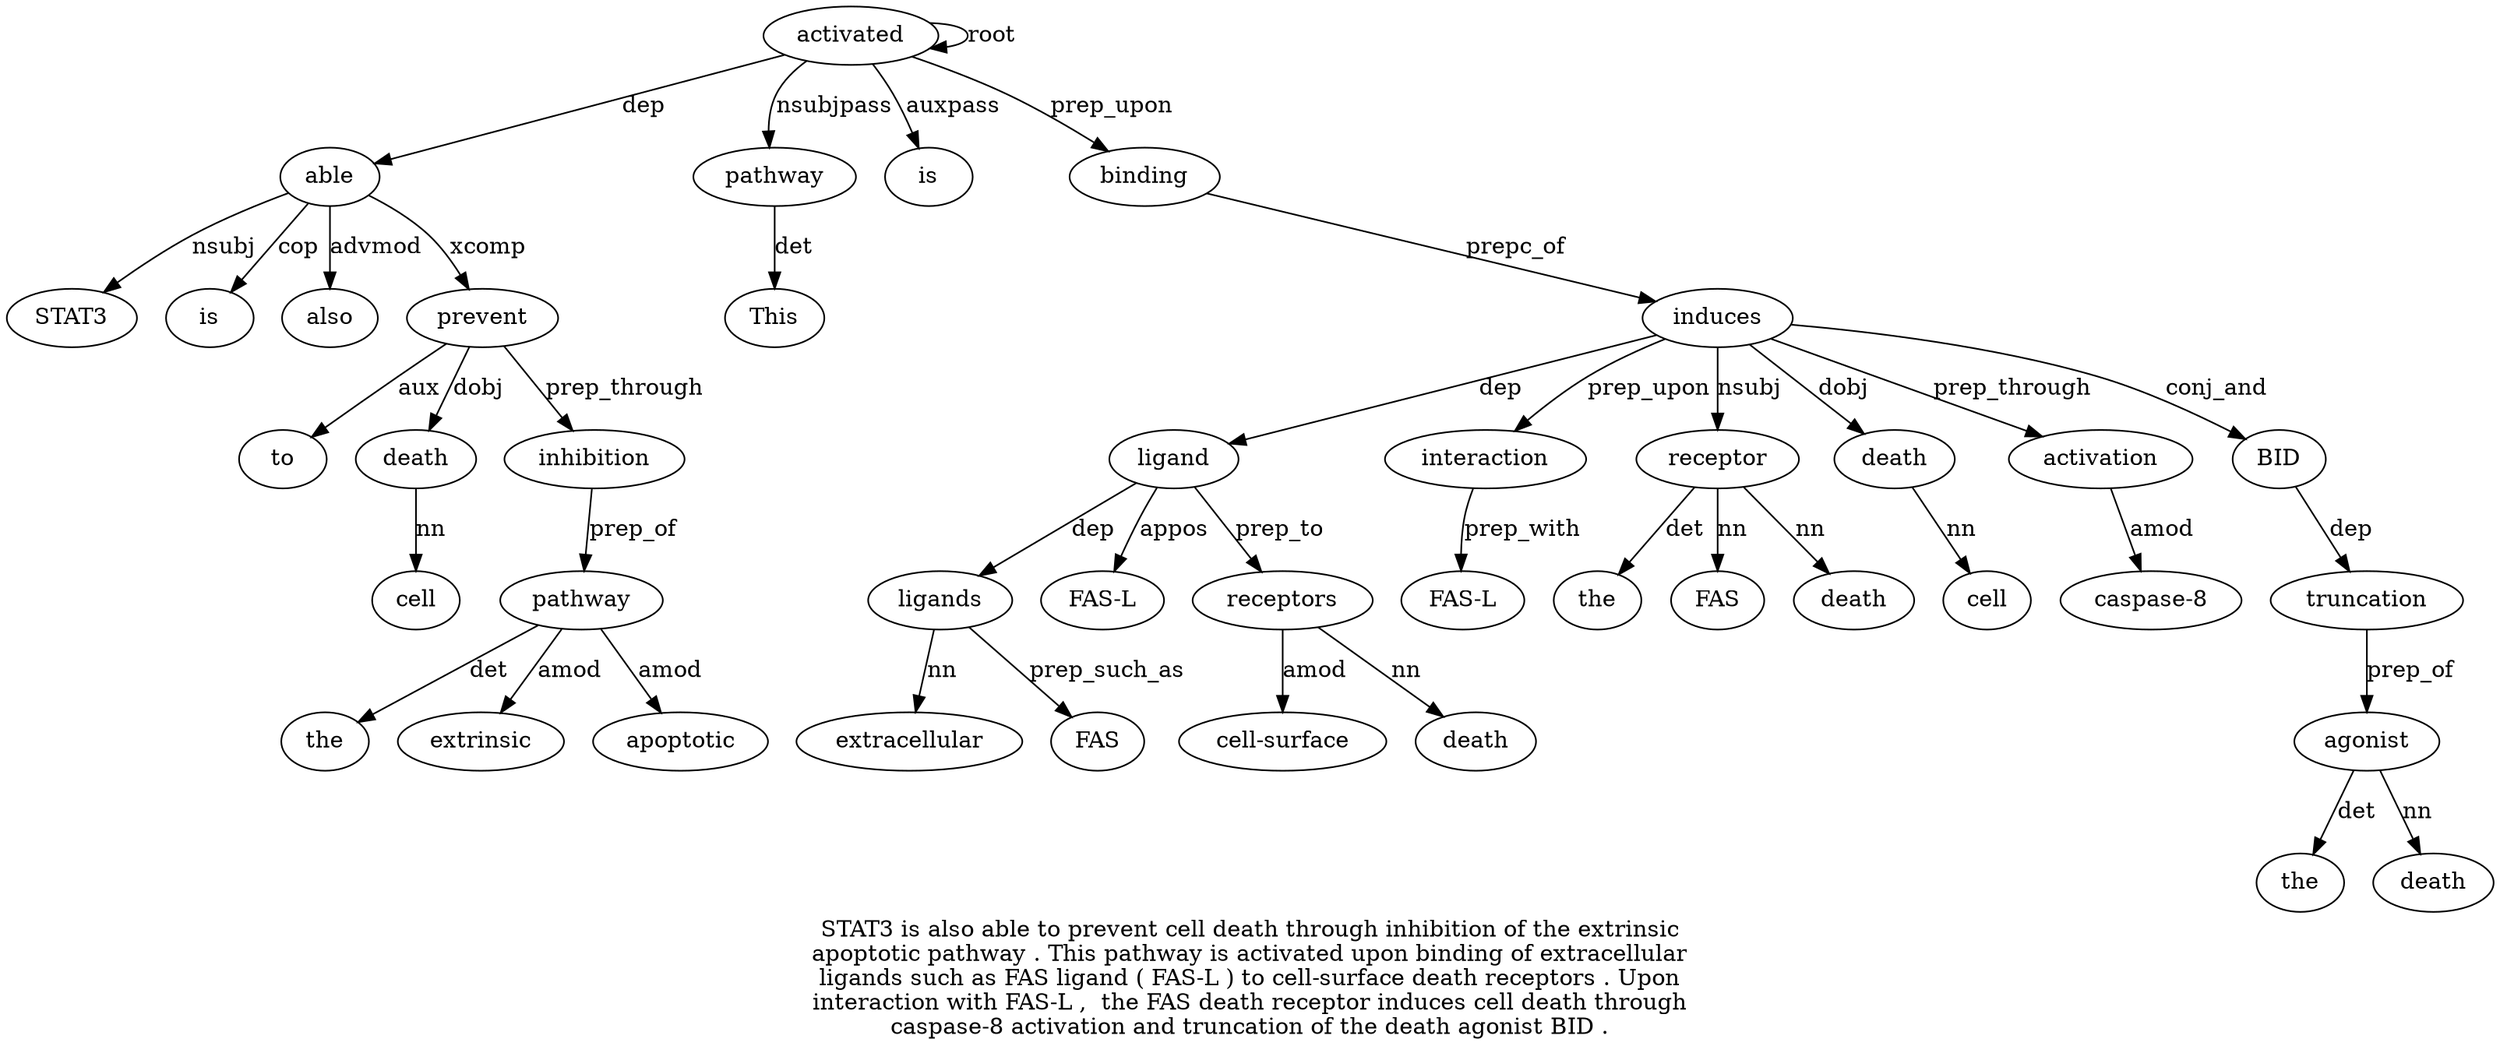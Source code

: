 digraph "STAT3 is also able to prevent cell death through inhibition of the extrinsic apoptotic pathway . This pathway is activated upon binding of extracellular ligands such as FAS ligand ( FAS-L ) to cell-surface death receptors . Upon interaction with FAS-L ,  the FAS death receptor induces cell death through caspase-8 activation and truncation of the death agonist BID ." {
label="STAT3 is also able to prevent cell death through inhibition of the extrinsic
apoptotic pathway . This pathway is activated upon binding of extracellular
ligands such as FAS ligand ( FAS-L ) to cell-surface death receptors . Upon
interaction with FAS-L ,  the FAS death receptor induces cell death through
caspase-8 activation and truncation of the death agonist BID .";
able4 [style=filled, fillcolor=white, label=able];
STAT31 [style=filled, fillcolor=white, label=STAT3];
able4 -> STAT31  [label=nsubj];
is2 [style=filled, fillcolor=white, label=is];
able4 -> is2  [label=cop];
also3 [style=filled, fillcolor=white, label=also];
able4 -> also3  [label=advmod];
activated20 [style=filled, fillcolor=white, label=activated];
activated20 -> able4  [label=dep];
prevent6 [style=filled, fillcolor=white, label=prevent];
to5 [style=filled, fillcolor=white, label=to];
prevent6 -> to5  [label=aux];
able4 -> prevent6  [label=xcomp];
death8 [style=filled, fillcolor=white, label=death];
cell7 [style=filled, fillcolor=white, label=cell];
death8 -> cell7  [label=nn];
prevent6 -> death8  [label=dobj];
inhibition10 [style=filled, fillcolor=white, label=inhibition];
prevent6 -> inhibition10  [label=prep_through];
pathway15 [style=filled, fillcolor=white, label=pathway];
the12 [style=filled, fillcolor=white, label=the];
pathway15 -> the12  [label=det];
extrinsic13 [style=filled, fillcolor=white, label=extrinsic];
pathway15 -> extrinsic13  [label=amod];
apoptotic14 [style=filled, fillcolor=white, label=apoptotic];
pathway15 -> apoptotic14  [label=amod];
inhibition10 -> pathway15  [label=prep_of];
pathway18 [style=filled, fillcolor=white, label=pathway];
This17 [style=filled, fillcolor=white, label=This];
pathway18 -> This17  [label=det];
activated20 -> pathway18  [label=nsubjpass];
is19 [style=filled, fillcolor=white, label=is];
activated20 -> is19  [label=auxpass];
activated20 -> activated20  [label=root];
binding22 [style=filled, fillcolor=white, label=binding];
activated20 -> binding22  [label=prep_upon];
ligands25 [style=filled, fillcolor=white, label=ligands];
extracellular24 [style=filled, fillcolor=white, label=extracellular];
ligands25 -> extracellular24  [label=nn];
ligand29 [style=filled, fillcolor=white, label=ligand];
ligand29 -> ligands25  [label=dep];
FAS28 [style=filled, fillcolor=white, label=FAS];
ligands25 -> FAS28  [label=prep_such_as];
induces47 [style=filled, fillcolor=white, label=induces];
induces47 -> ligand29  [label=dep];
"FAS-L31" [style=filled, fillcolor=white, label="FAS-L"];
ligand29 -> "FAS-L31"  [label=appos];
receptors36 [style=filled, fillcolor=white, label=receptors];
"cell-surface34" [style=filled, fillcolor=white, label="cell-surface"];
receptors36 -> "cell-surface34"  [label=amod];
death35 [style=filled, fillcolor=white, label=death];
receptors36 -> death35  [label=nn];
ligand29 -> receptors36  [label=prep_to];
interaction39 [style=filled, fillcolor=white, label=interaction];
induces47 -> interaction39  [label=prep_upon];
"FAS-L41" [style=filled, fillcolor=white, label="FAS-L"];
interaction39 -> "FAS-L41"  [label=prep_with];
receptor46 [style=filled, fillcolor=white, label=receptor];
the43 [style=filled, fillcolor=white, label=the];
receptor46 -> the43  [label=det];
FAS44 [style=filled, fillcolor=white, label=FAS];
receptor46 -> FAS44  [label=nn];
death45 [style=filled, fillcolor=white, label=death];
receptor46 -> death45  [label=nn];
induces47 -> receptor46  [label=nsubj];
binding22 -> induces47  [label=prepc_of];
death49 [style=filled, fillcolor=white, label=death];
cell48 [style=filled, fillcolor=white, label=cell];
death49 -> cell48  [label=nn];
induces47 -> death49  [label=dobj];
activation52 [style=filled, fillcolor=white, label=activation];
"caspase-851" [style=filled, fillcolor=white, label="caspase-8"];
activation52 -> "caspase-851"  [label=amod];
induces47 -> activation52  [label=prep_through];
BID59 [style=filled, fillcolor=white, label=BID];
truncation54 [style=filled, fillcolor=white, label=truncation];
BID59 -> truncation54  [label=dep];
agonist58 [style=filled, fillcolor=white, label=agonist];
the56 [style=filled, fillcolor=white, label=the];
agonist58 -> the56  [label=det];
death57 [style=filled, fillcolor=white, label=death];
agonist58 -> death57  [label=nn];
truncation54 -> agonist58  [label=prep_of];
induces47 -> BID59  [label=conj_and];
}
